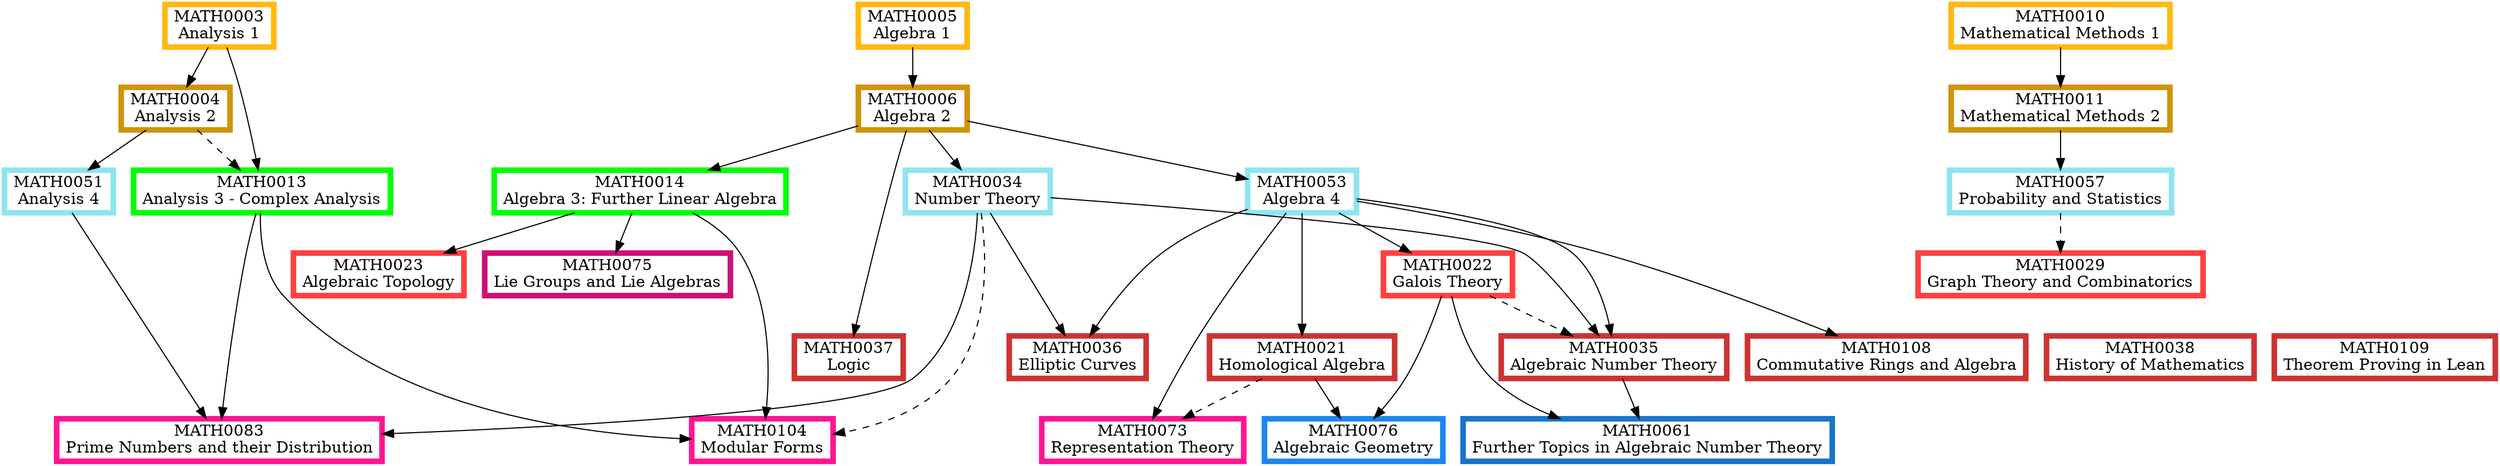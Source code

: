 digraph {
	node [fillcolor=white penwidth=5 shape=box style="filled,bold"]
	subgraph "1.0 1" {
		rank=same
		MATH0003 [label="MATH0003
Analysis 1" color=darkgoldenrod1 href="https://www.ucl.ac.uk/maths/sites/maths/files/math0003.pdf" tooltip="Year 1, term 1"]
		MATH0010 [label="MATH0010
Mathematical Methods 1" color=darkgoldenrod1 href="https://www.ucl.ac.uk/maths/sites/maths/files/math0010.pdf" tooltip="Year 1, term 1"]
		MATH0005 [label="MATH0005
Algebra 1" color=darkgoldenrod1 href="https://www.ucl.ac.uk/maths/sites/maths/files/math0005.pdf" tooltip="Year 1, term 1"]
	}
	MATH0010 -> MATH0011
	MATH0003 -> MATH0004
	MATH0005 -> MATH0006
	subgraph "1.0 2" {
		rank=same
		MATH0011 [label="MATH0011
Mathematical Methods 2" color=darkgoldenrod3 href="https://www.ucl.ac.uk/maths/sites/maths/files/math0011_2.pdf" tooltip="Year 1, term 2"]
		MATH0004 [label="MATH0004
Analysis 2" color=darkgoldenrod3 href="https://www.ucl.ac.uk/maths/sites/maths/files/math0004.pdf" tooltip="Year 1, term 2"]
		MATH0006 [label="MATH0006
Algebra 2" color=darkgoldenrod3 href="https://www.ucl.ac.uk/maths/sites/maths/files/math0006.pdf" tooltip="Year 1, term 2"]
	}
	MATH0006 -> MATH0014
	MATH0003 -> MATH0013
	MATH0004 -> MATH0013 [style=dashed]
	subgraph "2.0 1" {
		rank=same
		MATH0014 [label="MATH0014
Algebra 3: Further Linear Algebra" color=green1 href="https://www.ucl.ac.uk/maths/sites/maths/files/math0014.pdf" tooltip="Year 2, term 1"]
		MATH0013 [label="MATH0013
Analysis 3 - Complex Analysis" color=green1 href="https://www.ucl.ac.uk/maths/sites/maths/files/math0013.pdf" tooltip="Year 2, term 1"]
	}
	MATH0006 -> MATH0034
	MATH0004 -> MATH0051
	MATH0006 -> MATH0053
	MATH0011 -> MATH0057
	subgraph "2.5 2" {
		rank=same
		MATH0034 [label="MATH0034
Number Theory" color=cadetblue2 href="https://www.ucl.ac.uk/maths/sites/maths/files/math0034.pdf" tooltip="Year 2 or 3, term 2"]
		MATH0051 [label="MATH0051
Analysis 4" color=cadetblue2 href="https://www.ucl.ac.uk/maths/sites/maths/files/math0051.pdf" tooltip="Year 2 or 3, term 2"]
		MATH0053 [label="MATH0053
Algebra 4" color=cadetblue2 href="https://www.ucl.ac.uk/maths/sites/maths/files/math0053.pdf" tooltip="Year 2 or 3, term 2"]
		MATH0057 [label="MATH0057
Probability and Statistics" color=cadetblue2 href="https://www.ucl.ac.uk/maths/sites/maths/files/math0057.pdf" tooltip="Year 2 or 3, term 2"]
	}
	MATH0057 -> MATH0029 [style=dashed]
	MATH0014 -> MATH0023
	MATH0053 -> MATH0022
	subgraph "3.0 1" {
		rank=same
		MATH0029 [label="MATH0029
Graph Theory and Combinatorics" color=brown1 href="https://www.ucl.ac.uk/maths/sites/maths/files/math0029.pdf" tooltip="Year 3, term 1"]
		MATH0023 [label="MATH0023
Algebraic Topology" color=brown1 href="https://www.ucl.ac.uk/maths/sites/maths/files/math0023_1.pdf" tooltip="Year 3, term 1"]
		MATH0022 [label="MATH0022
Galois Theory" color=brown1 href="https://www.ucl.ac.uk/maths/sites/maths/files/math0022.pdf" tooltip="Year 3, term 1"]
	}
	MATH0053 -> MATH0021
	MATH0053 -> MATH0108
	MATH0006 -> MATH0037
	MATH0034 -> MATH0035
	MATH0053 -> MATH0035
	MATH0022 -> MATH0035 [style=dashed]
	MATH0034 -> MATH0036
	MATH0053 -> MATH0036
	subgraph "3.0 2" {
		rank=same
		MATH0021 [label="MATH0021
Homological Algebra" color=brown3 href="https://www.ucl.ac.uk/maths/sites/maths/files/math0021.pdf" tooltip="Year 3, term 2"]
		MATH0038 [label="MATH0038
History of Mathematics" color=brown3 href="https://www.ucl.ac.uk/maths/sites/maths/files/math0038.pdf" tooltip="Year 3, term 2"]
		MATH0108 [label="MATH0108
Commutative Rings and Algebra" color=brown3 href="https://www.ucl.ac.uk/maths/sites/maths/files/0108_0.pdf" tooltip="Year 3, term 2"]
		MATH0037 [label="MATH0037
Logic" color=brown3 href="https://www.ucl.ac.uk/maths/sites/maths/files/math0037.pdf" tooltip="Year 3, term 2"]
		MATH0035 [label="MATH0035
Algebraic Number Theory" color=brown3 href="https://www.ucl.ac.uk/maths/sites/maths/files/math0035.pdf" tooltip="Year 3, term 2"]
		MATH0109 [label="MATH0109
Theorem Proving in Lean" color=brown3 href="https://www.ucl.ac.uk/maths/sites/maths/files/math0019_2.pdf" tooltip="Year 3, term 2"]
		MATH0036 [label="MATH0036
Elliptic Curves" color=brown3 href="https://www.ucl.ac.uk/maths/sites/maths/files/math0036.pdf" tooltip="Year 3, term 2"]
	}
	MATH0013 -> MATH0083
	MATH0051 -> MATH0083
	MATH0034 -> MATH0083
	MATH0013 -> MATH0104
	MATH0014 -> MATH0104
	MATH0034 -> MATH0104 [style=dashed]
	MATH0053 -> MATH0073
	MATH0021 -> MATH0073 [style=dashed]
	subgraph "3.5 1" {
		rank=same
		MATH0083 [label="MATH0083
Prime Numbers and their Distribution" color=deeppink1 href="https://www.ucl.ac.uk/maths/sites/maths/files/math0083.pdf" tooltip="Year 3 or 4, term 1"]
		MATH0104 [label="MATH0104
Modular Forms" color=deeppink1 href="https://www.ucl.ac.uk/maths/sites/maths/files/math0104_2.pdf" tooltip="Year 3 or 4, term 1"]
		MATH0073 [label="MATH0073
Representation Theory" color=deeppink1 href="https://www.ucl.ac.uk/maths/sites/maths/files/math0073.pdf" tooltip="Year 3 or 4, term 1"]
	}
	MATH0014 -> MATH0075
	subgraph "3.5 2" {
		rank=same
		MATH0075 [label="MATH0075
Lie Groups and Lie Algebras" color=deeppink3 href="https://www.ucl.ac.uk/maths/sites/maths/files/math0075_3.pdf" tooltip="Year 3 or 4, term 2"]
	}
	MATH0021 -> MATH0076
	MATH0022 -> MATH0076
	subgraph "4.0 1" {
		rank=same
		MATH0076 [label="MATH0076
Algebraic Geometry" color=dodgerblue2 href="https://www.ucl.ac.uk/maths/sites/maths/files/math0076_3.pdf" tooltip="Year 4, term 1"]
	}
	MATH0035 -> MATH0061
	MATH0022 -> MATH0061
	subgraph "4 2" {
		rank=same
		MATH0061 [label="MATH0061
Further Topics in Algebraic Number Theory" color=dodgerblue3 href="https://www.ucl.ac.uk/maths/sites/maths/files/math0061_0.pdf" tooltip="Year 4, term 2"]
	}
}
